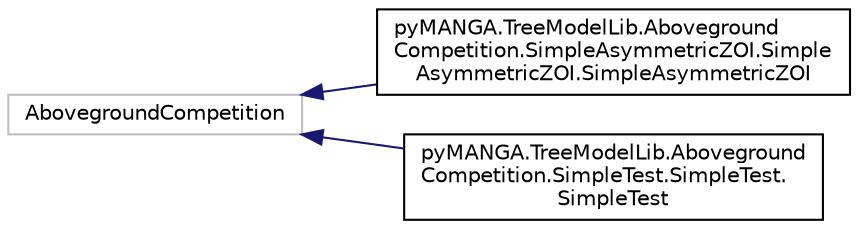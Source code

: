 digraph "Graphical Class Hierarchy"
{
  edge [fontname="Helvetica",fontsize="10",labelfontname="Helvetica",labelfontsize="10"];
  node [fontname="Helvetica",fontsize="10",shape=record];
  rankdir="LR";
  Node1 [label="AbovegroundCompetition",height=0.2,width=0.4,color="grey75", fillcolor="white", style="filled"];
  Node1 -> Node2 [dir="back",color="midnightblue",fontsize="10",style="solid",fontname="Helvetica"];
  Node2 [label="pyMANGA.TreeModelLib.Aboveground\lCompetition.SimpleAsymmetricZOI.Simple\lAsymmetricZOI.SimpleAsymmetricZOI",height=0.2,width=0.4,color="black", fillcolor="white", style="filled",URL="$classpyMANGA_1_1TreeModelLib_1_1AbovegroundCompetition_1_1SimpleAsymmetricZOI_1_1SimpleAsymmetricZOI_1_1SimpleAsymmetricZOI.html"];
  Node1 -> Node3 [dir="back",color="midnightblue",fontsize="10",style="solid",fontname="Helvetica"];
  Node3 [label="pyMANGA.TreeModelLib.Aboveground\lCompetition.SimpleTest.SimpleTest.\lSimpleTest",height=0.2,width=0.4,color="black", fillcolor="white", style="filled",URL="$classpyMANGA_1_1TreeModelLib_1_1AbovegroundCompetition_1_1SimpleTest_1_1SimpleTest_1_1SimpleTest.html"];
}
